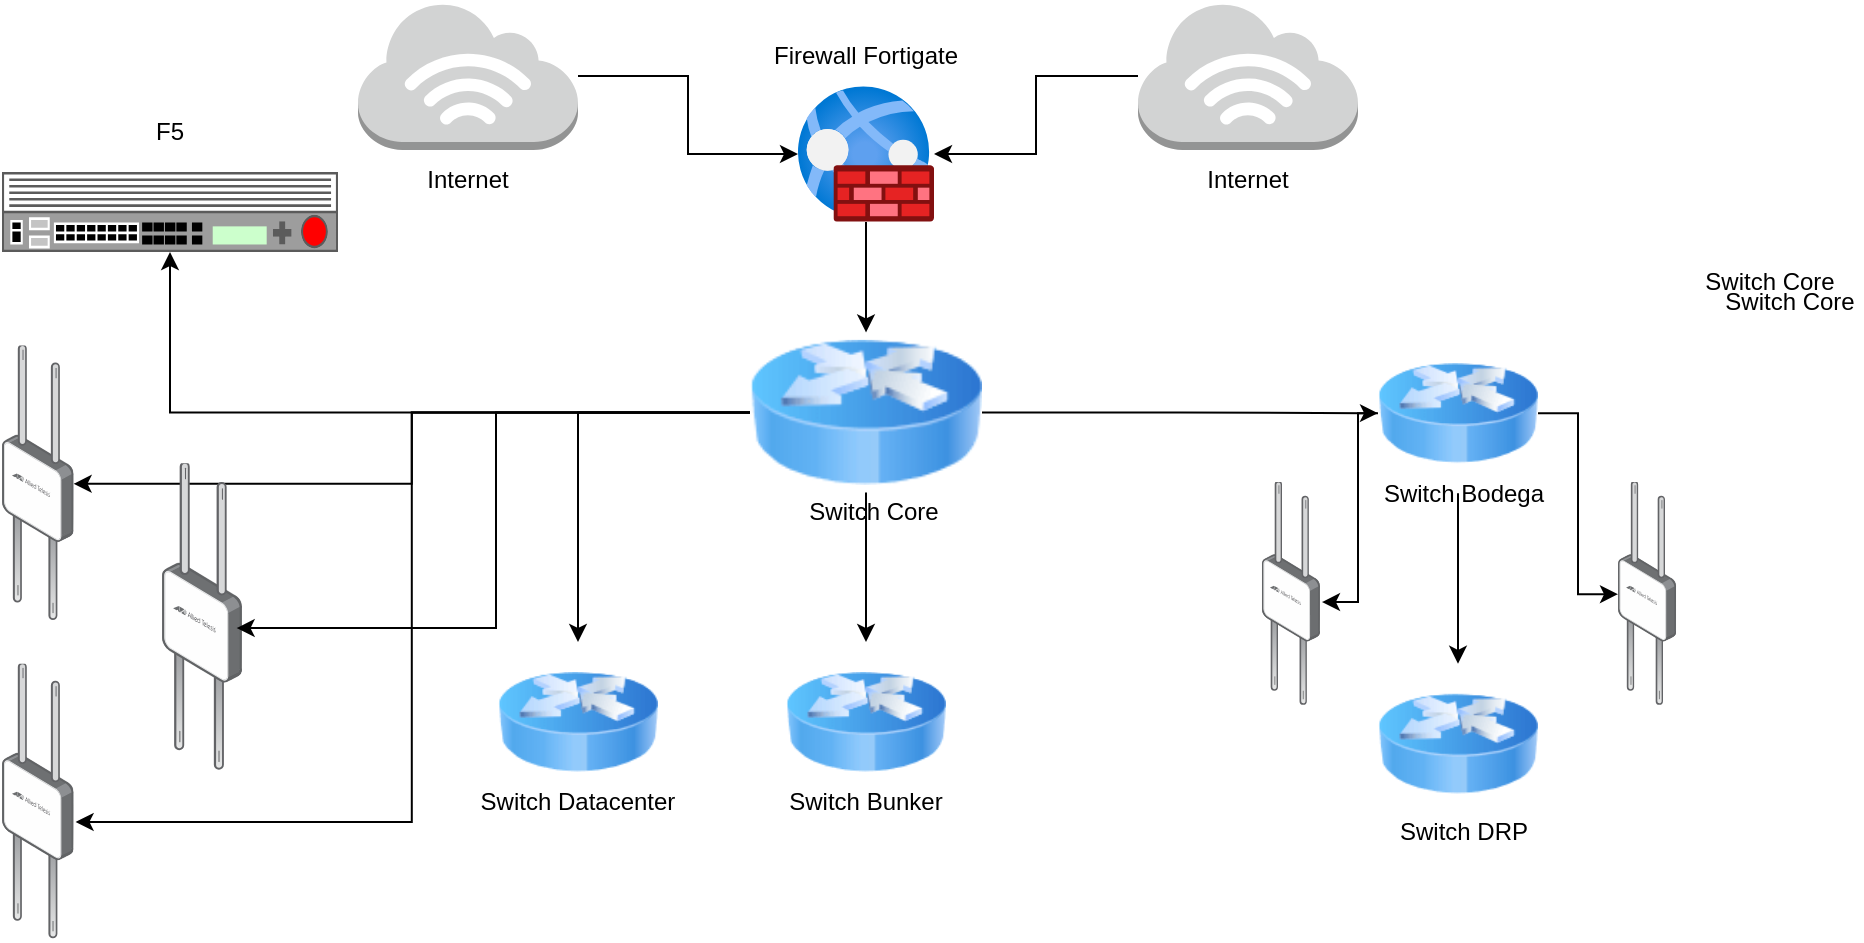 <mxfile version="22.0.4" type="github">
  <diagram name="Página-1" id="9tAOP30OlYWil3FMNe02">
    <mxGraphModel dx="1120" dy="2132" grid="1" gridSize="10" guides="1" tooltips="1" connect="1" arrows="1" fold="1" page="1" pageScale="1" pageWidth="1169" pageHeight="827" math="0" shadow="0">
      <root>
        <mxCell id="0" />
        <mxCell id="1" parent="0" />
        <mxCell id="2fEGtuGKA0dDOJMrhrad-13" style="edgeStyle=orthogonalEdgeStyle;rounded=0;orthogonalLoop=1;jettySize=auto;html=1;" edge="1" parent="1" source="CN2Vb05HVUa8N6CticsA-1" target="2fEGtuGKA0dDOJMrhrad-6">
          <mxGeometry relative="1" as="geometry" />
        </mxCell>
        <mxCell id="CN2Vb05HVUa8N6CticsA-1" value="" style="image;aspect=fixed;html=1;points=[];align=center;fontSize=12;image=img/lib/azure2/networking/Web_Application_Firewall_Policies_WAF.svg;" parent="1" vertex="1">
          <mxGeometry x="510" y="-1598" width="68" height="68" as="geometry" />
        </mxCell>
        <mxCell id="2fEGtuGKA0dDOJMrhrad-5" style="edgeStyle=orthogonalEdgeStyle;rounded=0;orthogonalLoop=1;jettySize=auto;html=1;" edge="1" parent="1" source="2fEGtuGKA0dDOJMrhrad-1" target="CN2Vb05HVUa8N6CticsA-1">
          <mxGeometry relative="1" as="geometry" />
        </mxCell>
        <mxCell id="2fEGtuGKA0dDOJMrhrad-1" value="" style="outlineConnect=0;dashed=0;verticalLabelPosition=bottom;verticalAlign=top;align=center;html=1;shape=mxgraph.aws3.internet_3;fillColor=#D2D3D3;gradientColor=none;" vertex="1" parent="1">
          <mxGeometry x="680" y="-1640" width="110" height="74" as="geometry" />
        </mxCell>
        <mxCell id="2fEGtuGKA0dDOJMrhrad-4" style="edgeStyle=orthogonalEdgeStyle;rounded=0;orthogonalLoop=1;jettySize=auto;html=1;" edge="1" parent="1" source="2fEGtuGKA0dDOJMrhrad-3" target="CN2Vb05HVUa8N6CticsA-1">
          <mxGeometry relative="1" as="geometry" />
        </mxCell>
        <mxCell id="2fEGtuGKA0dDOJMrhrad-3" value="" style="outlineConnect=0;dashed=0;verticalLabelPosition=bottom;verticalAlign=top;align=center;html=1;shape=mxgraph.aws3.internet_3;fillColor=#D2D3D3;gradientColor=none;" vertex="1" parent="1">
          <mxGeometry x="290" y="-1640" width="110" height="74" as="geometry" />
        </mxCell>
        <mxCell id="2fEGtuGKA0dDOJMrhrad-12" style="edgeStyle=orthogonalEdgeStyle;rounded=0;orthogonalLoop=1;jettySize=auto;html=1;" edge="1" parent="1" source="2fEGtuGKA0dDOJMrhrad-6" target="2fEGtuGKA0dDOJMrhrad-9">
          <mxGeometry relative="1" as="geometry" />
        </mxCell>
        <mxCell id="2fEGtuGKA0dDOJMrhrad-26" style="edgeStyle=orthogonalEdgeStyle;rounded=0;orthogonalLoop=1;jettySize=auto;html=1;" edge="1" parent="1" source="2fEGtuGKA0dDOJMrhrad-6" target="2fEGtuGKA0dDOJMrhrad-7">
          <mxGeometry relative="1" as="geometry" />
        </mxCell>
        <mxCell id="2fEGtuGKA0dDOJMrhrad-27" style="edgeStyle=orthogonalEdgeStyle;rounded=0;orthogonalLoop=1;jettySize=auto;html=1;" edge="1" parent="1" source="2fEGtuGKA0dDOJMrhrad-6" target="2fEGtuGKA0dDOJMrhrad-8">
          <mxGeometry relative="1" as="geometry" />
        </mxCell>
        <mxCell id="2fEGtuGKA0dDOJMrhrad-32" style="edgeStyle=orthogonalEdgeStyle;rounded=0;orthogonalLoop=1;jettySize=auto;html=1;" edge="1" parent="1" source="2fEGtuGKA0dDOJMrhrad-6" target="2fEGtuGKA0dDOJMrhrad-28">
          <mxGeometry relative="1" as="geometry" />
        </mxCell>
        <mxCell id="2fEGtuGKA0dDOJMrhrad-35" style="edgeStyle=orthogonalEdgeStyle;rounded=0;orthogonalLoop=1;jettySize=auto;html=1;" edge="1" parent="1" source="2fEGtuGKA0dDOJMrhrad-6" target="2fEGtuGKA0dDOJMrhrad-22">
          <mxGeometry relative="1" as="geometry" />
        </mxCell>
        <mxCell id="2fEGtuGKA0dDOJMrhrad-6" value="" style="image;html=1;image=img/lib/clip_art/networking/Router_Icon_128x128.png" vertex="1" parent="1">
          <mxGeometry x="486" y="-1474.8" width="116" height="80" as="geometry" />
        </mxCell>
        <mxCell id="2fEGtuGKA0dDOJMrhrad-7" value="" style="image;html=1;image=img/lib/clip_art/networking/Router_Icon_128x128.png" vertex="1" parent="1">
          <mxGeometry x="360" y="-1320" width="80" height="80" as="geometry" />
        </mxCell>
        <mxCell id="2fEGtuGKA0dDOJMrhrad-41" style="edgeStyle=orthogonalEdgeStyle;rounded=0;orthogonalLoop=1;jettySize=auto;html=1;" edge="1" parent="1" source="2fEGtuGKA0dDOJMrhrad-8" target="2fEGtuGKA0dDOJMrhrad-38">
          <mxGeometry relative="1" as="geometry" />
        </mxCell>
        <mxCell id="2fEGtuGKA0dDOJMrhrad-44" style="edgeStyle=orthogonalEdgeStyle;rounded=0;orthogonalLoop=1;jettySize=auto;html=1;" edge="1" parent="1" source="2fEGtuGKA0dDOJMrhrad-8" target="2fEGtuGKA0dDOJMrhrad-43">
          <mxGeometry relative="1" as="geometry" />
        </mxCell>
        <mxCell id="2fEGtuGKA0dDOJMrhrad-8" value="" style="image;html=1;image=img/lib/clip_art/networking/Router_Icon_128x128.png" vertex="1" parent="1">
          <mxGeometry x="800" y="-1474.41" width="80" height="80" as="geometry" />
        </mxCell>
        <mxCell id="2fEGtuGKA0dDOJMrhrad-9" value="" style="image;html=1;image=img/lib/clip_art/networking/Router_Icon_128x128.png" vertex="1" parent="1">
          <mxGeometry x="504" y="-1320" width="80" height="80" as="geometry" />
        </mxCell>
        <mxCell id="2fEGtuGKA0dDOJMrhrad-11" value="Switch Core" style="text;html=1;strokeColor=none;fillColor=none;align=center;verticalAlign=middle;whiteSpace=wrap;rounded=0;" vertex="1" parent="1">
          <mxGeometry x="512" y="-1400" width="72" height="30" as="geometry" />
        </mxCell>
        <mxCell id="2fEGtuGKA0dDOJMrhrad-14" value="Switch Datacenter" style="text;html=1;strokeColor=none;fillColor=none;align=center;verticalAlign=middle;whiteSpace=wrap;rounded=0;" vertex="1" parent="1">
          <mxGeometry x="350" y="-1255" width="100" height="30" as="geometry" />
        </mxCell>
        <mxCell id="2fEGtuGKA0dDOJMrhrad-15" value="Internet" style="text;html=1;strokeColor=none;fillColor=none;align=center;verticalAlign=middle;whiteSpace=wrap;rounded=0;" vertex="1" parent="1">
          <mxGeometry x="309" y="-1566" width="72" height="30" as="geometry" />
        </mxCell>
        <mxCell id="2fEGtuGKA0dDOJMrhrad-16" value="Internet" style="text;html=1;strokeColor=none;fillColor=none;align=center;verticalAlign=middle;whiteSpace=wrap;rounded=0;" vertex="1" parent="1">
          <mxGeometry x="699" y="-1566" width="72" height="30" as="geometry" />
        </mxCell>
        <mxCell id="2fEGtuGKA0dDOJMrhrad-17" value="Switch Bodega" style="text;html=1;strokeColor=none;fillColor=none;align=center;verticalAlign=middle;whiteSpace=wrap;rounded=0;" vertex="1" parent="1">
          <mxGeometry x="800" y="-1409.41" width="86" height="30" as="geometry" />
        </mxCell>
        <mxCell id="2fEGtuGKA0dDOJMrhrad-18" value="Switch Core" style="text;html=1;strokeColor=none;fillColor=none;align=center;verticalAlign=middle;whiteSpace=wrap;rounded=0;" vertex="1" parent="1">
          <mxGeometry x="960" y="-1515" width="72" height="30" as="geometry" />
        </mxCell>
        <mxCell id="2fEGtuGKA0dDOJMrhrad-19" value="F5" style="text;html=1;strokeColor=none;fillColor=none;align=center;verticalAlign=middle;whiteSpace=wrap;rounded=0;" vertex="1" parent="1">
          <mxGeometry x="160" y="-1590" width="72" height="30" as="geometry" />
        </mxCell>
        <mxCell id="2fEGtuGKA0dDOJMrhrad-20" value="Switch Bunker" style="text;html=1;strokeColor=none;fillColor=none;align=center;verticalAlign=middle;whiteSpace=wrap;rounded=0;" vertex="1" parent="1">
          <mxGeometry x="500" y="-1255" width="88" height="30" as="geometry" />
        </mxCell>
        <mxCell id="2fEGtuGKA0dDOJMrhrad-21" value="Firewall Fortigate" style="text;html=1;strokeColor=none;fillColor=none;align=center;verticalAlign=middle;whiteSpace=wrap;rounded=0;" vertex="1" parent="1">
          <mxGeometry x="496" y="-1628" width="96" height="30" as="geometry" />
        </mxCell>
        <mxCell id="2fEGtuGKA0dDOJMrhrad-22" value="" style="strokeColor=#666666;html=1;labelPosition=right;align=left;spacingLeft=15;shadow=0;dashed=0;outlineConnect=0;shape=mxgraph.rack.f5.big_ip_89x0;" vertex="1" parent="1">
          <mxGeometry x="112" y="-1555" width="168" height="40" as="geometry" />
        </mxCell>
        <mxCell id="2fEGtuGKA0dDOJMrhrad-28" value="" style="image;points=[];aspect=fixed;html=1;align=center;shadow=0;dashed=0;image=img/lib/allied_telesis/wireless/Access_Point_Outdoor.svg;" vertex="1" parent="1">
          <mxGeometry x="112.0" y="-1468.2" width="35.8" height="138.2" as="geometry" />
        </mxCell>
        <mxCell id="2fEGtuGKA0dDOJMrhrad-29" value="" style="image;points=[];aspect=fixed;html=1;align=center;shadow=0;dashed=0;image=img/lib/allied_telesis/wireless/Access_Point_Outdoor.svg;" vertex="1" parent="1">
          <mxGeometry x="192" y="-1409.41" width="40" height="154.41" as="geometry" />
        </mxCell>
        <mxCell id="2fEGtuGKA0dDOJMrhrad-31" value="" style="image;points=[];aspect=fixed;html=1;align=center;shadow=0;dashed=0;image=img/lib/allied_telesis/wireless/Access_Point_Outdoor.svg;" vertex="1" parent="1">
          <mxGeometry x="112.0" y="-1309.1" width="35.8" height="138.2" as="geometry" />
        </mxCell>
        <mxCell id="2fEGtuGKA0dDOJMrhrad-33" style="edgeStyle=orthogonalEdgeStyle;rounded=0;orthogonalLoop=1;jettySize=auto;html=1;entryX=0.933;entryY=0.534;entryDx=0;entryDy=0;entryPerimeter=0;" edge="1" parent="1" source="2fEGtuGKA0dDOJMrhrad-6" target="2fEGtuGKA0dDOJMrhrad-29">
          <mxGeometry relative="1" as="geometry" />
        </mxCell>
        <mxCell id="2fEGtuGKA0dDOJMrhrad-34" style="edgeStyle=orthogonalEdgeStyle;rounded=0;orthogonalLoop=1;jettySize=auto;html=1;entryX=1.028;entryY=0.572;entryDx=0;entryDy=0;entryPerimeter=0;" edge="1" parent="1" source="2fEGtuGKA0dDOJMrhrad-6" target="2fEGtuGKA0dDOJMrhrad-31">
          <mxGeometry relative="1" as="geometry" />
        </mxCell>
        <mxCell id="2fEGtuGKA0dDOJMrhrad-36" value="" style="image;points=[];aspect=fixed;html=1;align=center;shadow=0;dashed=0;image=img/lib/allied_telesis/wireless/Access_Point_Outdoor.svg;" vertex="1" parent="1">
          <mxGeometry x="741.93" y="-1400" width="29.07" height="112.2" as="geometry" />
        </mxCell>
        <mxCell id="2fEGtuGKA0dDOJMrhrad-38" value="" style="image;points=[];aspect=fixed;html=1;align=center;shadow=0;dashed=0;image=img/lib/allied_telesis/wireless/Access_Point_Outdoor.svg;" vertex="1" parent="1">
          <mxGeometry x="920" y="-1400" width="29.07" height="112.2" as="geometry" />
        </mxCell>
        <mxCell id="2fEGtuGKA0dDOJMrhrad-42" style="edgeStyle=orthogonalEdgeStyle;rounded=0;orthogonalLoop=1;jettySize=auto;html=1;entryX=1.034;entryY=0.535;entryDx=0;entryDy=0;entryPerimeter=0;" edge="1" parent="1" source="2fEGtuGKA0dDOJMrhrad-8" target="2fEGtuGKA0dDOJMrhrad-36">
          <mxGeometry relative="1" as="geometry">
            <Array as="points">
              <mxPoint x="790" y="-1434" />
              <mxPoint x="790" y="-1340" />
            </Array>
          </mxGeometry>
        </mxCell>
        <mxCell id="2fEGtuGKA0dDOJMrhrad-43" value="" style="image;html=1;image=img/lib/clip_art/networking/Router_Icon_128x128.png" vertex="1" parent="1">
          <mxGeometry x="800" y="-1309.1" width="80" height="80" as="geometry" />
        </mxCell>
        <mxCell id="2fEGtuGKA0dDOJMrhrad-45" value="Switch Core" style="text;html=1;strokeColor=none;fillColor=none;align=center;verticalAlign=middle;whiteSpace=wrap;rounded=0;" vertex="1" parent="1">
          <mxGeometry x="970" y="-1505" width="72" height="30" as="geometry" />
        </mxCell>
        <mxCell id="2fEGtuGKA0dDOJMrhrad-46" value="Switch DRP" style="text;html=1;strokeColor=none;fillColor=none;align=center;verticalAlign=middle;whiteSpace=wrap;rounded=0;" vertex="1" parent="1">
          <mxGeometry x="807" y="-1240" width="72" height="30" as="geometry" />
        </mxCell>
      </root>
    </mxGraphModel>
  </diagram>
</mxfile>
